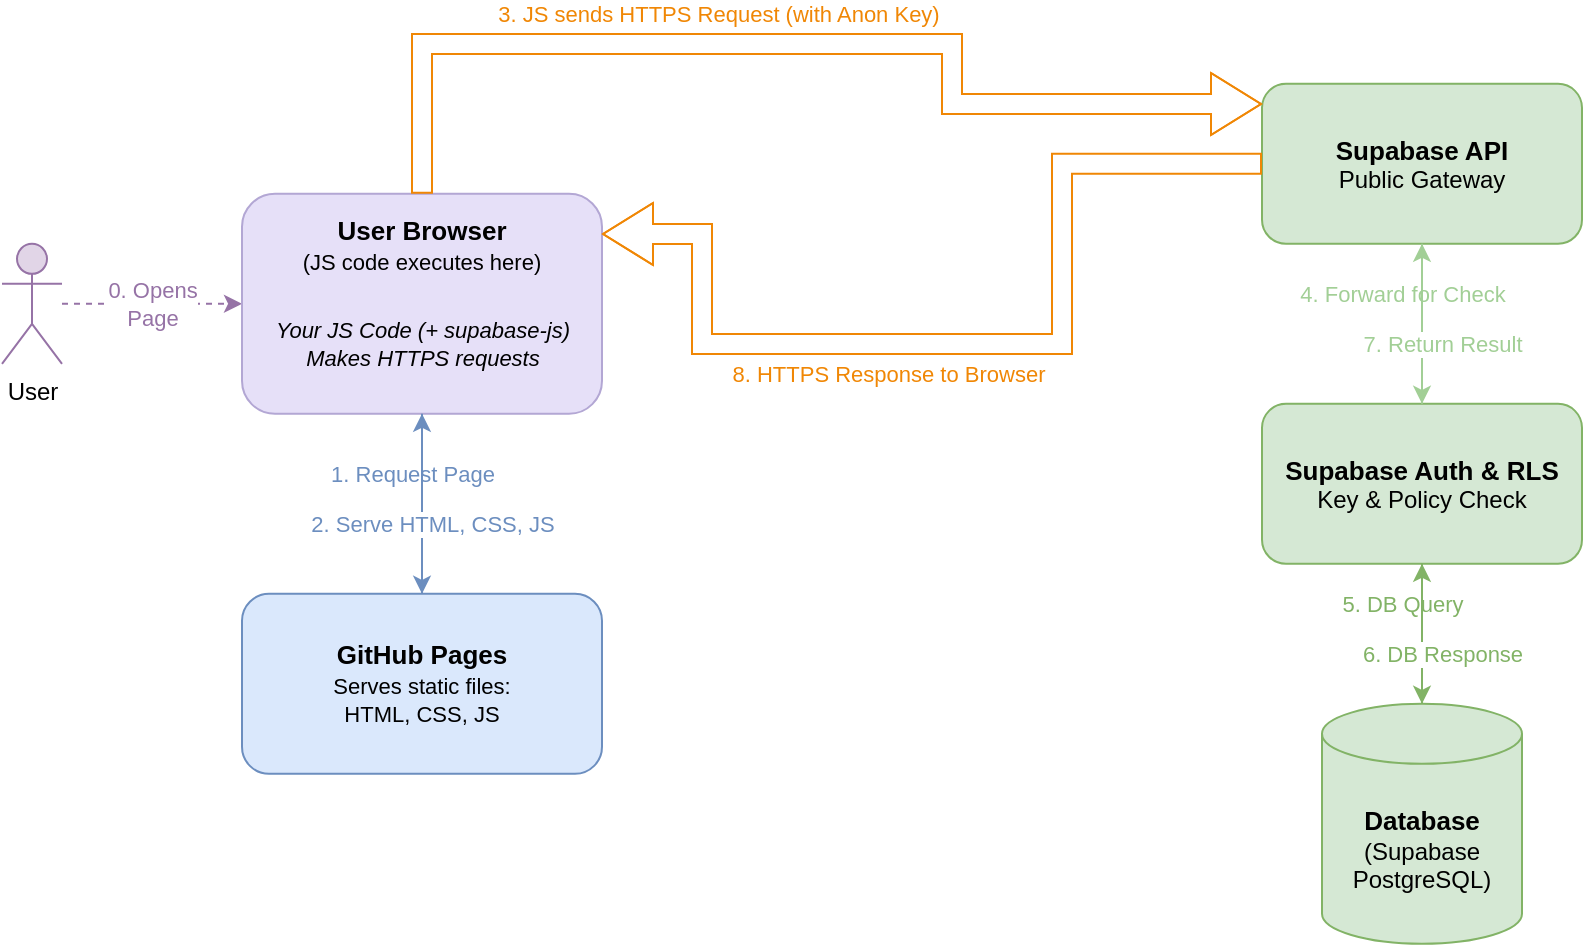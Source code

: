 <mxfile>
    <diagram name="Page-1" id="C-l9v3zK4uQpY7m8XoWr">
        <mxGraphModel dx="1986" dy="530" grid="1" gridSize="10" guides="1" tooltips="1" connect="1" arrows="1" fold="1" page="1" pageScale="1" pageWidth="1100" pageHeight="850" math="0" shadow="0">
            <root>
                <mxCell id="0"/>
                <mxCell id="1" parent="0"/>
                <mxCell id="id-user-icon" value="User" style="shape=umlActor;verticalLabelPosition=bottom;verticalAlign=top;html=1;outlineConnect=0;fillColor=#e1d5e7;strokeColor=#9673a6;fontColor=#000000;" parent="1" vertex="1">
                    <mxGeometry x="-970" y="309.91" width="30" height="60" as="geometry"/>
                </mxCell>
                <mxCell id="arrow-0" value="0. Opens&lt;br&gt;Page" style="edgeStyle=none;html=1;rounded=0;strokeColor=#9673a6;fontColor=#9673a6;fontFamily=Helvetica;fontSize=11;endArrow=classic;dashed=1;" parent="1" source="id-user-icon" target="id-user-browser" edge="1">
                    <mxGeometry width="50" height="50" relative="1" as="geometry">
                        <mxPoint x="-930" y="339.91" as="sourcePoint"/>
                        <mxPoint x="-850" y="339.91" as="targetPoint"/>
                        <mxPoint as="offset"/>
                    </mxGeometry>
                </mxCell>
                <mxCell id="id-user-browser" value="&lt;font style=&quot;font-size: 13px;&quot;&gt;&lt;b&gt;User Browser&lt;/b&gt;&lt;/font&gt;&lt;br&gt;&lt;font style=&quot;font-size: 11px;&quot;&gt;(JS code executes here)&lt;/font&gt;" style="rounded=1;whiteSpace=wrap;html=1;fillColor=#e6e0f8;strokeColor=#b3a7d4;fontColor=#000000;fontFamily=Helvetica;align=center;verticalAlign=top;spacingTop=4;" parent="1" vertex="1">
                    <mxGeometry x="-850" y="284.91" width="180" height="110" as="geometry"/>
                </mxCell>
                <mxCell id="id-js-code" value="&lt;i&gt;Your JS Code (+ supabase-js)&lt;br&gt;Makes HTTPS requests&lt;/i&gt;" style="text;html=1;align=center;verticalAlign=middle;resizable=0;points=[];autosize=1;strokeColor=none;fillColor=none;fontColor=#000000;fontFamily=Helvetica;fontStyle=0;fontSize=11;" parent="id-user-browser" vertex="1">
                    <mxGeometry x="15" y="55" width="150" height="40" as="geometry"/>
                </mxCell>
                <mxCell id="id-github-pages" value="&lt;font style=&quot;font-size: 13px;&quot;&gt;&lt;b&gt;GitHub Pages&lt;/b&gt;&lt;/font&gt;&lt;br&gt;&lt;font style=&quot;font-size: 11px;&quot;&gt;Serves static files:&lt;br&gt;HTML, CSS, JS&lt;/font&gt;" style="rounded=1;whiteSpace=wrap;html=1;fillColor=#dae8fc;strokeColor=#6c8ebf;fontColor=#000000;fontFamily=Helvetica;align=center;" parent="1" vertex="1">
                    <mxGeometry x="-850" y="484.91" width="180" height="90" as="geometry"/>
                </mxCell>
                <mxCell id="id-supabase-api" value="&lt;font style=&quot;font-size: 13px;&quot;&gt;&lt;b&gt;Supabase API&lt;/b&gt;&lt;/font&gt;&lt;br&gt;Public Gateway" style="rounded=1;whiteSpace=wrap;html=1;fillColor=#d5e8d4;strokeColor=#82b366;fontColor=#000000;fontFamily=Helvetica;align=center;" parent="1" vertex="1">
                    <mxGeometry x="-340" y="229.91" width="160" height="80" as="geometry"/>
                </mxCell>
                <mxCell id="id-supabase-auth-rls" value="&lt;font style=&quot;font-size: 13px;&quot;&gt;&lt;b&gt;Supabase Auth &amp; RLS&lt;/b&gt;&lt;/font&gt;&lt;br&gt;Key &amp; Policy Check" style="rounded=1;whiteSpace=wrap;html=1;fillColor=#d5e8d4;strokeColor=#82b366;fontColor=#000000;fontFamily=Helvetica;align=center;" parent="1" vertex="1">
                    <mxGeometry x="-340" y="389.91" width="160" height="80" as="geometry"/>
                </mxCell>
                <mxCell id="id-supabase-db" value="&lt;font style=&quot;font-size: 13px;&quot;&gt;&lt;b&gt;Database&lt;/b&gt;&lt;/font&gt;&lt;br&gt;(Supabase PostgreSQL)" style="shape=cylinder3;whiteSpace=wrap;html=1;boundedLbl=1;backgroundOutline=1;size=15;fillColor=#d5e8d4;strokeColor=#82b366;fontColor=#000000;fontFamily=Helvetica;align=center;" parent="1" vertex="1">
                    <mxGeometry x="-310" y="539.91" width="100" height="120" as="geometry"/>
                </mxCell>
                <mxCell id="arrow-1" value="1. Request Page" style="edgeStyle=elbowEdgeStyle;elbow=vertical;rounded=0;html=1;strokeColor=#6c8ebf;fontColor=#6c8ebf;fontFamily=Helvetica;fontSize=11;" parent="1" source="id-user-browser" target="id-github-pages" edge="1">
                    <mxGeometry width="50" height="50" relative="1" as="geometry">
                        <mxPoint x="-765" y="394.91" as="sourcePoint"/>
                        <mxPoint x="-765" y="484.91" as="targetPoint"/>
                        <mxPoint x="-5" y="-15" as="offset"/>
                    </mxGeometry>
                </mxCell>
                <mxCell id="arrow-2" value="2. Serve HTML, CSS, JS" style="edgeStyle=elbowEdgeStyle;elbow=vertical;rounded=0;html=1;strokeColor=#6c8ebf;fontColor=#6c8ebf;fontFamily=Helvetica;fontSize=11;" parent="1" source="id-github-pages" target="id-user-browser" edge="1">
                    <mxGeometry width="50" height="50" relative="1" as="geometry">
                        <mxPoint x="-755" y="484.91" as="sourcePoint"/>
                        <mxPoint x="-755" y="394.91" as="targetPoint"/>
                        <mxPoint x="5" y="10" as="offset"/>
                    </mxGeometry>
                </mxCell>
                <mxCell id="arrow-3" value="3. JS sends HTTPS Request (with Anon Key)" style="edgeStyle=orthogonalEdgeStyle;shape=flexArrow;endArrow=classic;html=1;rounded=0;strokeColor=#f08705;fontColor=#f08705;fontFamily=Helvetica;fontSize=11;width=10;endSize=8;" parent="1" source="id-user-browser" target="id-supabase-api" edge="1">
                    <mxGeometry width="50" height="50" relative="1" as="geometry">
                        <mxPoint x="-670" y="294.91" as="sourcePoint"/>
                        <mxPoint x="-340" y="249.91" as="targetPoint"/>
                        <Array as="points">
                            <mxPoint x="-760" y="210"/>
                            <mxPoint x="-495" y="210"/>
                            <mxPoint x="-495" y="240"/>
                        </Array>
                        <mxPoint x="-40" y="-15" as="offset"/>
                    </mxGeometry>
                </mxCell>
                <mxCell id="arrow-8" value="8. HTTPS Response to Browser" style="edgeStyle=orthogonalEdgeStyle;shape=flexArrow;endArrow=classic;html=1;rounded=0;strokeColor=#f08705;fontColor=#f08705;fontFamily=Helvetica;fontSize=11;width=10;endSize=8;" parent="1" source="id-supabase-api" target="id-user-browser" edge="1">
                    <mxGeometry width="50" height="50" relative="1" as="geometry">
                        <mxPoint x="-340" y="289.91" as="sourcePoint"/>
                        <mxPoint x="-670" y="314.91" as="targetPoint"/>
                        <Array as="points">
                            <mxPoint x="-440" y="270"/>
                            <mxPoint x="-440" y="360"/>
                            <mxPoint x="-620" y="360"/>
                            <mxPoint x="-620" y="305"/>
                        </Array>
                        <mxPoint x="-40" y="15" as="offset"/>
                    </mxGeometry>
                </mxCell>
                <mxCell id="arrow-4" value="4. Forward for Check" style="edgeStyle=elbowEdgeStyle;elbow=vertical;rounded=0;html=1;strokeColor=#a2cf96;fontColor=#a2cf96;fontFamily=Helvetica;fontSize=11;" parent="1" source="id-supabase-api" target="id-supabase-auth-rls" edge="1">
                    <mxGeometry width="50" height="50" relative="1" as="geometry">
                        <mxPoint x="-265" y="309.91" as="sourcePoint"/>
                        <mxPoint x="-265" y="349.91" as="targetPoint"/>
                        <mxPoint x="-10" y="-15" as="offset"/>
                    </mxGeometry>
                </mxCell>
                <mxCell id="arrow-7" value="7. Return Result" style="edgeStyle=elbowEdgeStyle;elbow=vertical;rounded=0;html=1;strokeColor=#a2cf96;fontColor=#a2cf96;fontFamily=Helvetica;fontSize=11;" parent="1" source="id-supabase-auth-rls" target="id-supabase-api" edge="1">
                    <mxGeometry width="50" height="50" relative="1" as="geometry">
                        <mxPoint x="-255" y="349.91" as="sourcePoint"/>
                        <mxPoint x="-255" y="309.91" as="targetPoint"/>
                        <mxPoint x="10" y="10" as="offset"/>
                    </mxGeometry>
                </mxCell>
                <mxCell id="arrow-5" value="5. DB Query" style="edgeStyle=elbowEdgeStyle;elbow=vertical;rounded=0;html=1;strokeColor=#82b366;fontColor=#82b366;fontFamily=Helvetica;fontSize=11;" parent="1" source="id-supabase-auth-rls" target="id-supabase-db" edge="1">
                    <mxGeometry width="50" height="50" relative="1" as="geometry">
                        <mxPoint x="-265" y="429.91" as="sourcePoint"/>
                        <mxPoint x="-265" y="469.91" as="targetPoint"/>
                        <mxPoint x="-10" y="-15" as="offset"/>
                    </mxGeometry>
                </mxCell>
                <mxCell id="arrow-6" value="6. DB Response" style="edgeStyle=elbowEdgeStyle;elbow=vertical;rounded=0;html=1;strokeColor=#82b366;fontColor=#82b366;fontFamily=Helvetica;fontSize=11;" parent="1" source="id-supabase-db" target="id-supabase-auth-rls" edge="1">
                    <mxGeometry width="50" height="50" relative="1" as="geometry">
                        <mxPoint x="-255" y="469.91" as="sourcePoint"/>
                        <mxPoint x="-255" y="429.91" as="targetPoint"/>
                        <mxPoint x="10" y="10" as="offset"/>
                    </mxGeometry>
                </mxCell>
            </root>
        </mxGraphModel>
    </diagram>
</mxfile>